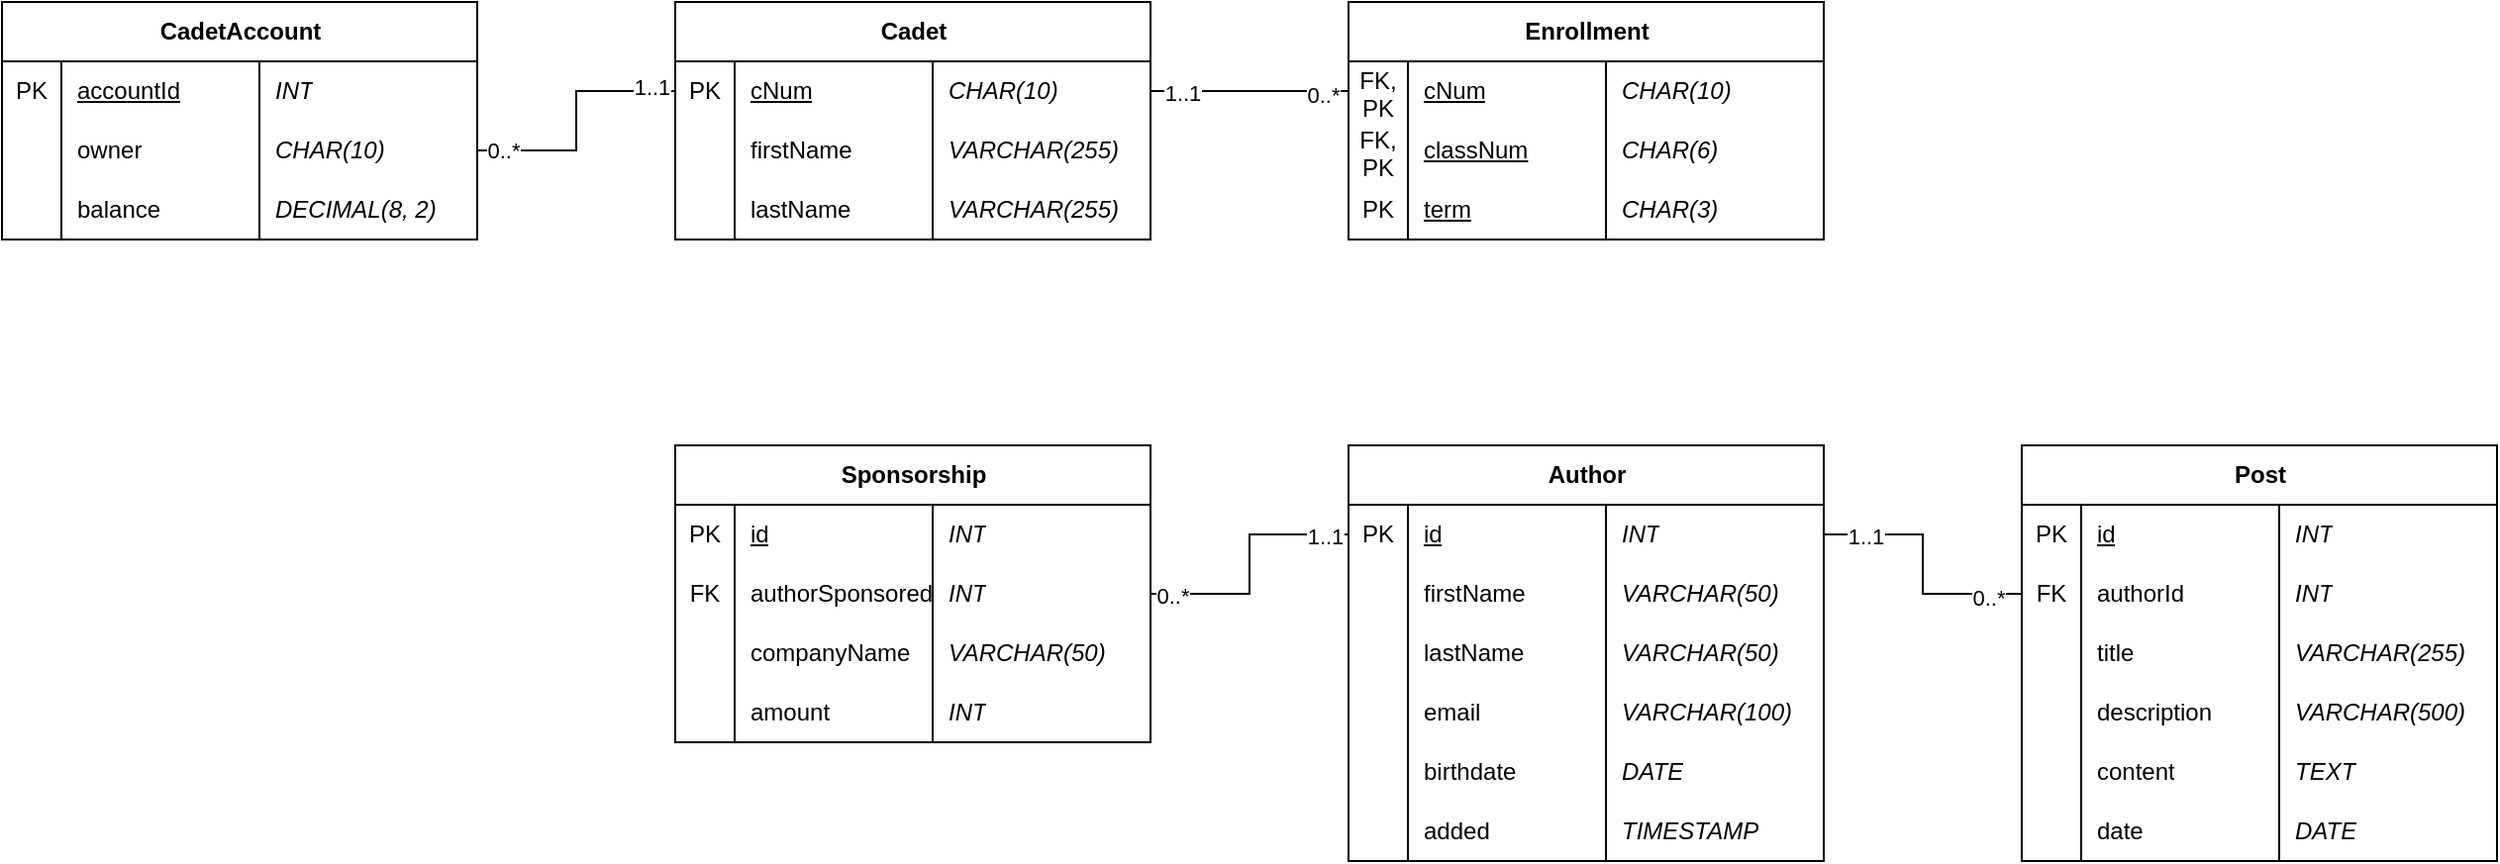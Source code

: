 <mxfile version="24.6.4" type="device">
  <diagram id="BaHeDOxbGjIJ_mb1dR8P" name="Page-1">
    <mxGraphModel dx="794" dy="511" grid="1" gridSize="10" guides="1" tooltips="1" connect="1" arrows="1" fold="1" page="1" pageScale="1" pageWidth="1100" pageHeight="850" math="0" shadow="0">
      <root>
        <mxCell id="0" />
        <mxCell id="1" parent="0" />
        <mxCell id="9nc5_E9zZzXcDirMOZCN-1" value="Cadet" style="shape=table;startSize=30;container=1;collapsible=1;childLayout=tableLayout;fixedRows=1;rowLines=0;fontStyle=1;align=center;resizeLast=1;html=1;" parent="1" vertex="1">
          <mxGeometry x="400" y="40" width="240" height="120" as="geometry" />
        </mxCell>
        <mxCell id="9nc5_E9zZzXcDirMOZCN-2" value="" style="shape=tableRow;horizontal=0;startSize=0;swimlaneHead=0;swimlaneBody=0;fillColor=none;collapsible=0;dropTarget=0;points=[[0,0.5],[1,0.5]];portConstraint=eastwest;top=0;left=0;right=0;bottom=0;strokeColor=default;fontStyle=1" parent="9nc5_E9zZzXcDirMOZCN-1" vertex="1">
          <mxGeometry y="30" width="240" height="30" as="geometry" />
        </mxCell>
        <mxCell id="9nc5_E9zZzXcDirMOZCN-3" value="PK" style="shape=partialRectangle;connectable=0;fillColor=none;top=0;left=0;bottom=0;right=0;fontStyle=0;overflow=hidden;whiteSpace=wrap;html=1;" parent="9nc5_E9zZzXcDirMOZCN-2" vertex="1">
          <mxGeometry width="30" height="30" as="geometry">
            <mxRectangle width="30" height="30" as="alternateBounds" />
          </mxGeometry>
        </mxCell>
        <mxCell id="9nc5_E9zZzXcDirMOZCN-4" value="cNum" style="shape=partialRectangle;connectable=0;fillColor=none;top=0;left=0;bottom=0;right=0;align=left;spacingLeft=6;fontStyle=4;overflow=hidden;whiteSpace=wrap;html=1;" parent="9nc5_E9zZzXcDirMOZCN-2" vertex="1">
          <mxGeometry x="30" width="100" height="30" as="geometry">
            <mxRectangle width="100" height="30" as="alternateBounds" />
          </mxGeometry>
        </mxCell>
        <mxCell id="9nc5_E9zZzXcDirMOZCN-5" value="&lt;span style=&quot;font-weight: normal;&quot;&gt;CHAR(10)&lt;/span&gt;" style="shape=partialRectangle;connectable=0;fillColor=none;top=0;left=0;bottom=0;right=0;align=left;spacingLeft=6;fontStyle=3;overflow=hidden;whiteSpace=wrap;html=1;strokeColor=inherit;" parent="9nc5_E9zZzXcDirMOZCN-2" vertex="1">
          <mxGeometry x="130" width="110" height="30" as="geometry">
            <mxRectangle width="110" height="30" as="alternateBounds" />
          </mxGeometry>
        </mxCell>
        <mxCell id="9nc5_E9zZzXcDirMOZCN-6" value="" style="shape=tableRow;horizontal=0;startSize=0;swimlaneHead=0;swimlaneBody=0;fillColor=none;collapsible=0;dropTarget=0;points=[[0,0.5],[1,0.5]];portConstraint=eastwest;top=0;left=0;right=0;bottom=0;" parent="9nc5_E9zZzXcDirMOZCN-1" vertex="1">
          <mxGeometry y="60" width="240" height="30" as="geometry" />
        </mxCell>
        <mxCell id="9nc5_E9zZzXcDirMOZCN-7" value="" style="shape=partialRectangle;connectable=0;fillColor=none;top=0;left=0;bottom=0;right=0;editable=1;overflow=hidden;whiteSpace=wrap;html=1;" parent="9nc5_E9zZzXcDirMOZCN-6" vertex="1">
          <mxGeometry width="30" height="30" as="geometry">
            <mxRectangle width="30" height="30" as="alternateBounds" />
          </mxGeometry>
        </mxCell>
        <mxCell id="9nc5_E9zZzXcDirMOZCN-8" value="firstName" style="shape=partialRectangle;connectable=0;fillColor=none;top=0;left=0;bottom=0;right=0;align=left;spacingLeft=6;overflow=hidden;whiteSpace=wrap;html=1;" parent="9nc5_E9zZzXcDirMOZCN-6" vertex="1">
          <mxGeometry x="30" width="100" height="30" as="geometry">
            <mxRectangle width="100" height="30" as="alternateBounds" />
          </mxGeometry>
        </mxCell>
        <mxCell id="9nc5_E9zZzXcDirMOZCN-9" value="VARCHAR(255)" style="shape=partialRectangle;connectable=0;fillColor=none;top=0;left=0;bottom=0;right=0;align=left;spacingLeft=6;overflow=hidden;whiteSpace=wrap;html=1;fontStyle=2" parent="9nc5_E9zZzXcDirMOZCN-6" vertex="1">
          <mxGeometry x="130" width="110" height="30" as="geometry">
            <mxRectangle width="110" height="30" as="alternateBounds" />
          </mxGeometry>
        </mxCell>
        <mxCell id="9nc5_E9zZzXcDirMOZCN-10" value="" style="shape=tableRow;horizontal=0;startSize=0;swimlaneHead=0;swimlaneBody=0;fillColor=none;collapsible=0;dropTarget=0;points=[[0,0.5],[1,0.5]];portConstraint=eastwest;top=0;left=0;right=0;bottom=0;" parent="9nc5_E9zZzXcDirMOZCN-1" vertex="1">
          <mxGeometry y="90" width="240" height="30" as="geometry" />
        </mxCell>
        <mxCell id="9nc5_E9zZzXcDirMOZCN-11" value="" style="shape=partialRectangle;connectable=0;fillColor=none;top=0;left=0;bottom=0;right=0;editable=1;overflow=hidden;whiteSpace=wrap;html=1;" parent="9nc5_E9zZzXcDirMOZCN-10" vertex="1">
          <mxGeometry width="30" height="30" as="geometry">
            <mxRectangle width="30" height="30" as="alternateBounds" />
          </mxGeometry>
        </mxCell>
        <mxCell id="9nc5_E9zZzXcDirMOZCN-12" value="lastName" style="shape=partialRectangle;connectable=0;fillColor=none;top=0;left=0;bottom=0;right=0;align=left;spacingLeft=6;overflow=hidden;whiteSpace=wrap;html=1;" parent="9nc5_E9zZzXcDirMOZCN-10" vertex="1">
          <mxGeometry x="30" width="100" height="30" as="geometry">
            <mxRectangle width="100" height="30" as="alternateBounds" />
          </mxGeometry>
        </mxCell>
        <mxCell id="9nc5_E9zZzXcDirMOZCN-13" value="VARCHAR(255)" style="shape=partialRectangle;connectable=0;fillColor=none;top=0;left=0;bottom=0;right=0;align=left;spacingLeft=6;overflow=hidden;whiteSpace=wrap;html=1;fontStyle=2" parent="9nc5_E9zZzXcDirMOZCN-10" vertex="1">
          <mxGeometry x="130" width="110" height="30" as="geometry">
            <mxRectangle width="110" height="30" as="alternateBounds" />
          </mxGeometry>
        </mxCell>
        <mxCell id="9nc5_E9zZzXcDirMOZCN-22" value="Enrollment" style="shape=table;startSize=30;container=1;collapsible=1;childLayout=tableLayout;fixedRows=1;rowLines=0;fontStyle=1;align=center;resizeLast=1;html=1;" parent="1" vertex="1">
          <mxGeometry x="740" y="40" width="240" height="120" as="geometry" />
        </mxCell>
        <mxCell id="9nc5_E9zZzXcDirMOZCN-23" value="" style="shape=tableRow;horizontal=0;startSize=0;swimlaneHead=0;swimlaneBody=0;fillColor=none;collapsible=0;dropTarget=0;points=[[0,0.5],[1,0.5]];portConstraint=eastwest;top=0;left=0;right=0;bottom=0;strokeColor=default;fontStyle=1" parent="9nc5_E9zZzXcDirMOZCN-22" vertex="1">
          <mxGeometry y="30" width="240" height="30" as="geometry" />
        </mxCell>
        <mxCell id="9nc5_E9zZzXcDirMOZCN-24" value="FK, PK" style="shape=partialRectangle;connectable=0;fillColor=none;top=0;left=0;bottom=0;right=0;fontStyle=0;overflow=hidden;whiteSpace=wrap;html=1;" parent="9nc5_E9zZzXcDirMOZCN-23" vertex="1">
          <mxGeometry width="30" height="30" as="geometry">
            <mxRectangle width="30" height="30" as="alternateBounds" />
          </mxGeometry>
        </mxCell>
        <mxCell id="9nc5_E9zZzXcDirMOZCN-25" value="cNum" style="shape=partialRectangle;connectable=0;fillColor=none;top=0;left=0;bottom=0;right=0;align=left;spacingLeft=6;fontStyle=4;overflow=hidden;whiteSpace=wrap;html=1;" parent="9nc5_E9zZzXcDirMOZCN-23" vertex="1">
          <mxGeometry x="30" width="100" height="30" as="geometry">
            <mxRectangle width="100" height="30" as="alternateBounds" />
          </mxGeometry>
        </mxCell>
        <mxCell id="9nc5_E9zZzXcDirMOZCN-26" value="&lt;span style=&quot;font-weight: normal;&quot;&gt;CHAR(10)&lt;/span&gt;" style="shape=partialRectangle;connectable=0;fillColor=none;top=0;left=0;bottom=0;right=0;align=left;spacingLeft=6;fontStyle=3;overflow=hidden;whiteSpace=wrap;html=1;strokeColor=inherit;" parent="9nc5_E9zZzXcDirMOZCN-23" vertex="1">
          <mxGeometry x="130" width="110" height="30" as="geometry">
            <mxRectangle width="110" height="30" as="alternateBounds" />
          </mxGeometry>
        </mxCell>
        <mxCell id="9nc5_E9zZzXcDirMOZCN-27" value="" style="shape=tableRow;horizontal=0;startSize=0;swimlaneHead=0;swimlaneBody=0;fillColor=none;collapsible=0;dropTarget=0;points=[[0,0.5],[1,0.5]];portConstraint=eastwest;top=0;left=0;right=0;bottom=0;" parent="9nc5_E9zZzXcDirMOZCN-22" vertex="1">
          <mxGeometry y="60" width="240" height="30" as="geometry" />
        </mxCell>
        <mxCell id="9nc5_E9zZzXcDirMOZCN-28" value="FK,&lt;br&gt;PK" style="shape=partialRectangle;connectable=0;fillColor=none;top=0;left=0;bottom=0;right=0;editable=1;overflow=hidden;whiteSpace=wrap;html=1;" parent="9nc5_E9zZzXcDirMOZCN-27" vertex="1">
          <mxGeometry width="30" height="30" as="geometry">
            <mxRectangle width="30" height="30" as="alternateBounds" />
          </mxGeometry>
        </mxCell>
        <mxCell id="9nc5_E9zZzXcDirMOZCN-29" value="classNum" style="shape=partialRectangle;connectable=0;fillColor=none;top=0;left=0;bottom=0;right=0;align=left;spacingLeft=6;overflow=hidden;whiteSpace=wrap;html=1;fontStyle=4" parent="9nc5_E9zZzXcDirMOZCN-27" vertex="1">
          <mxGeometry x="30" width="100" height="30" as="geometry">
            <mxRectangle width="100" height="30" as="alternateBounds" />
          </mxGeometry>
        </mxCell>
        <mxCell id="9nc5_E9zZzXcDirMOZCN-30" value="CHAR(6)" style="shape=partialRectangle;connectable=0;fillColor=none;top=0;left=0;bottom=0;right=0;align=left;spacingLeft=6;overflow=hidden;whiteSpace=wrap;html=1;fontStyle=2" parent="9nc5_E9zZzXcDirMOZCN-27" vertex="1">
          <mxGeometry x="130" width="110" height="30" as="geometry">
            <mxRectangle width="110" height="30" as="alternateBounds" />
          </mxGeometry>
        </mxCell>
        <mxCell id="9nc5_E9zZzXcDirMOZCN-31" value="" style="shape=tableRow;horizontal=0;startSize=0;swimlaneHead=0;swimlaneBody=0;fillColor=none;collapsible=0;dropTarget=0;points=[[0,0.5],[1,0.5]];portConstraint=eastwest;top=0;left=0;right=0;bottom=0;" parent="9nc5_E9zZzXcDirMOZCN-22" vertex="1">
          <mxGeometry y="90" width="240" height="30" as="geometry" />
        </mxCell>
        <mxCell id="9nc5_E9zZzXcDirMOZCN-32" value="PK" style="shape=partialRectangle;connectable=0;fillColor=none;top=0;left=0;bottom=0;right=0;editable=1;overflow=hidden;whiteSpace=wrap;html=1;" parent="9nc5_E9zZzXcDirMOZCN-31" vertex="1">
          <mxGeometry width="30" height="30" as="geometry">
            <mxRectangle width="30" height="30" as="alternateBounds" />
          </mxGeometry>
        </mxCell>
        <mxCell id="9nc5_E9zZzXcDirMOZCN-33" value="term" style="shape=partialRectangle;connectable=0;fillColor=none;top=0;left=0;bottom=0;right=0;align=left;spacingLeft=6;overflow=hidden;whiteSpace=wrap;html=1;fontStyle=4" parent="9nc5_E9zZzXcDirMOZCN-31" vertex="1">
          <mxGeometry x="30" width="100" height="30" as="geometry">
            <mxRectangle width="100" height="30" as="alternateBounds" />
          </mxGeometry>
        </mxCell>
        <mxCell id="9nc5_E9zZzXcDirMOZCN-34" value="CHAR(3)" style="shape=partialRectangle;connectable=0;fillColor=none;top=0;left=0;bottom=0;right=0;align=left;spacingLeft=6;overflow=hidden;whiteSpace=wrap;html=1;fontStyle=2" parent="9nc5_E9zZzXcDirMOZCN-31" vertex="1">
          <mxGeometry x="130" width="110" height="30" as="geometry">
            <mxRectangle width="110" height="30" as="alternateBounds" />
          </mxGeometry>
        </mxCell>
        <mxCell id="9nc5_E9zZzXcDirMOZCN-35" style="edgeStyle=orthogonalEdgeStyle;rounded=0;orthogonalLoop=1;jettySize=auto;html=1;exitX=0;exitY=0.5;exitDx=0;exitDy=0;entryX=1;entryY=0.5;entryDx=0;entryDy=0;endArrow=none;endFill=0;" parent="1" source="9nc5_E9zZzXcDirMOZCN-23" target="9nc5_E9zZzXcDirMOZCN-2" edge="1">
          <mxGeometry relative="1" as="geometry" />
        </mxCell>
        <mxCell id="9nc5_E9zZzXcDirMOZCN-36" value="1..1" style="edgeLabel;html=1;align=center;verticalAlign=middle;resizable=0;points=[];" parent="9nc5_E9zZzXcDirMOZCN-35" vertex="1" connectable="0">
          <mxGeometry x="0.684" y="1" relative="1" as="geometry">
            <mxPoint as="offset" />
          </mxGeometry>
        </mxCell>
        <mxCell id="9nc5_E9zZzXcDirMOZCN-37" value="0..*" style="edgeLabel;html=1;align=center;verticalAlign=middle;resizable=0;points=[];" parent="9nc5_E9zZzXcDirMOZCN-35" vertex="1" connectable="0">
          <mxGeometry x="-0.736" y="2" relative="1" as="geometry">
            <mxPoint as="offset" />
          </mxGeometry>
        </mxCell>
        <mxCell id="9nc5_E9zZzXcDirMOZCN-38" value="Author" style="shape=table;startSize=30;container=1;collapsible=1;childLayout=tableLayout;fixedRows=1;rowLines=0;fontStyle=1;align=center;resizeLast=1;html=1;" parent="1" vertex="1">
          <mxGeometry x="740" y="264" width="240" height="210" as="geometry" />
        </mxCell>
        <mxCell id="9nc5_E9zZzXcDirMOZCN-39" value="" style="shape=tableRow;horizontal=0;startSize=0;swimlaneHead=0;swimlaneBody=0;fillColor=none;collapsible=0;dropTarget=0;points=[[0,0.5],[1,0.5]];portConstraint=eastwest;top=0;left=0;right=0;bottom=0;strokeColor=default;fontStyle=1" parent="9nc5_E9zZzXcDirMOZCN-38" vertex="1">
          <mxGeometry y="30" width="240" height="30" as="geometry" />
        </mxCell>
        <mxCell id="9nc5_E9zZzXcDirMOZCN-40" value="PK" style="shape=partialRectangle;connectable=0;fillColor=none;top=0;left=0;bottom=0;right=0;fontStyle=0;overflow=hidden;whiteSpace=wrap;html=1;" parent="9nc5_E9zZzXcDirMOZCN-39" vertex="1">
          <mxGeometry width="30" height="30" as="geometry">
            <mxRectangle width="30" height="30" as="alternateBounds" />
          </mxGeometry>
        </mxCell>
        <mxCell id="9nc5_E9zZzXcDirMOZCN-41" value="id" style="shape=partialRectangle;connectable=0;fillColor=none;top=0;left=0;bottom=0;right=0;align=left;spacingLeft=6;fontStyle=4;overflow=hidden;whiteSpace=wrap;html=1;" parent="9nc5_E9zZzXcDirMOZCN-39" vertex="1">
          <mxGeometry x="30" width="100" height="30" as="geometry">
            <mxRectangle width="100" height="30" as="alternateBounds" />
          </mxGeometry>
        </mxCell>
        <mxCell id="9nc5_E9zZzXcDirMOZCN-42" value="&lt;span style=&quot;font-weight: normal;&quot;&gt;INT&lt;/span&gt;" style="shape=partialRectangle;connectable=0;fillColor=none;top=0;left=0;bottom=0;right=0;align=left;spacingLeft=6;fontStyle=3;overflow=hidden;whiteSpace=wrap;html=1;strokeColor=inherit;" parent="9nc5_E9zZzXcDirMOZCN-39" vertex="1">
          <mxGeometry x="130" width="110" height="30" as="geometry">
            <mxRectangle width="110" height="30" as="alternateBounds" />
          </mxGeometry>
        </mxCell>
        <mxCell id="9nc5_E9zZzXcDirMOZCN-43" value="" style="shape=tableRow;horizontal=0;startSize=0;swimlaneHead=0;swimlaneBody=0;fillColor=none;collapsible=0;dropTarget=0;points=[[0,0.5],[1,0.5]];portConstraint=eastwest;top=0;left=0;right=0;bottom=0;" parent="9nc5_E9zZzXcDirMOZCN-38" vertex="1">
          <mxGeometry y="60" width="240" height="30" as="geometry" />
        </mxCell>
        <mxCell id="9nc5_E9zZzXcDirMOZCN-44" value="" style="shape=partialRectangle;connectable=0;fillColor=none;top=0;left=0;bottom=0;right=0;editable=1;overflow=hidden;whiteSpace=wrap;html=1;" parent="9nc5_E9zZzXcDirMOZCN-43" vertex="1">
          <mxGeometry width="30" height="30" as="geometry">
            <mxRectangle width="30" height="30" as="alternateBounds" />
          </mxGeometry>
        </mxCell>
        <mxCell id="9nc5_E9zZzXcDirMOZCN-45" value="firstName" style="shape=partialRectangle;connectable=0;fillColor=none;top=0;left=0;bottom=0;right=0;align=left;spacingLeft=6;overflow=hidden;whiteSpace=wrap;html=1;" parent="9nc5_E9zZzXcDirMOZCN-43" vertex="1">
          <mxGeometry x="30" width="100" height="30" as="geometry">
            <mxRectangle width="100" height="30" as="alternateBounds" />
          </mxGeometry>
        </mxCell>
        <mxCell id="9nc5_E9zZzXcDirMOZCN-46" value="VARCHAR(50)" style="shape=partialRectangle;connectable=0;fillColor=none;top=0;left=0;bottom=0;right=0;align=left;spacingLeft=6;overflow=hidden;whiteSpace=wrap;html=1;fontStyle=2" parent="9nc5_E9zZzXcDirMOZCN-43" vertex="1">
          <mxGeometry x="130" width="110" height="30" as="geometry">
            <mxRectangle width="110" height="30" as="alternateBounds" />
          </mxGeometry>
        </mxCell>
        <mxCell id="9nc5_E9zZzXcDirMOZCN-67" value="" style="shape=tableRow;horizontal=0;startSize=0;swimlaneHead=0;swimlaneBody=0;fillColor=none;collapsible=0;dropTarget=0;points=[[0,0.5],[1,0.5]];portConstraint=eastwest;top=0;left=0;right=0;bottom=0;" parent="9nc5_E9zZzXcDirMOZCN-38" vertex="1">
          <mxGeometry y="90" width="240" height="30" as="geometry" />
        </mxCell>
        <mxCell id="9nc5_E9zZzXcDirMOZCN-68" value="" style="shape=partialRectangle;connectable=0;fillColor=none;top=0;left=0;bottom=0;right=0;editable=1;overflow=hidden;whiteSpace=wrap;html=1;" parent="9nc5_E9zZzXcDirMOZCN-67" vertex="1">
          <mxGeometry width="30" height="30" as="geometry">
            <mxRectangle width="30" height="30" as="alternateBounds" />
          </mxGeometry>
        </mxCell>
        <mxCell id="9nc5_E9zZzXcDirMOZCN-69" value="lastName" style="shape=partialRectangle;connectable=0;fillColor=none;top=0;left=0;bottom=0;right=0;align=left;spacingLeft=6;overflow=hidden;whiteSpace=wrap;html=1;" parent="9nc5_E9zZzXcDirMOZCN-67" vertex="1">
          <mxGeometry x="30" width="100" height="30" as="geometry">
            <mxRectangle width="100" height="30" as="alternateBounds" />
          </mxGeometry>
        </mxCell>
        <mxCell id="9nc5_E9zZzXcDirMOZCN-70" value="VARCHAR(50)" style="shape=partialRectangle;connectable=0;fillColor=none;top=0;left=0;bottom=0;right=0;align=left;spacingLeft=6;overflow=hidden;whiteSpace=wrap;html=1;fontStyle=2" parent="9nc5_E9zZzXcDirMOZCN-67" vertex="1">
          <mxGeometry x="130" width="110" height="30" as="geometry">
            <mxRectangle width="110" height="30" as="alternateBounds" />
          </mxGeometry>
        </mxCell>
        <mxCell id="9nc5_E9zZzXcDirMOZCN-71" value="" style="shape=tableRow;horizontal=0;startSize=0;swimlaneHead=0;swimlaneBody=0;fillColor=none;collapsible=0;dropTarget=0;points=[[0,0.5],[1,0.5]];portConstraint=eastwest;top=0;left=0;right=0;bottom=0;" parent="9nc5_E9zZzXcDirMOZCN-38" vertex="1">
          <mxGeometry y="120" width="240" height="30" as="geometry" />
        </mxCell>
        <mxCell id="9nc5_E9zZzXcDirMOZCN-72" value="" style="shape=partialRectangle;connectable=0;fillColor=none;top=0;left=0;bottom=0;right=0;editable=1;overflow=hidden;whiteSpace=wrap;html=1;" parent="9nc5_E9zZzXcDirMOZCN-71" vertex="1">
          <mxGeometry width="30" height="30" as="geometry">
            <mxRectangle width="30" height="30" as="alternateBounds" />
          </mxGeometry>
        </mxCell>
        <mxCell id="9nc5_E9zZzXcDirMOZCN-73" value="email" style="shape=partialRectangle;connectable=0;fillColor=none;top=0;left=0;bottom=0;right=0;align=left;spacingLeft=6;overflow=hidden;whiteSpace=wrap;html=1;" parent="9nc5_E9zZzXcDirMOZCN-71" vertex="1">
          <mxGeometry x="30" width="100" height="30" as="geometry">
            <mxRectangle width="100" height="30" as="alternateBounds" />
          </mxGeometry>
        </mxCell>
        <mxCell id="9nc5_E9zZzXcDirMOZCN-74" value="VARCHAR(100)" style="shape=partialRectangle;connectable=0;fillColor=none;top=0;left=0;bottom=0;right=0;align=left;spacingLeft=6;overflow=hidden;whiteSpace=wrap;html=1;fontStyle=2" parent="9nc5_E9zZzXcDirMOZCN-71" vertex="1">
          <mxGeometry x="130" width="110" height="30" as="geometry">
            <mxRectangle width="110" height="30" as="alternateBounds" />
          </mxGeometry>
        </mxCell>
        <mxCell id="9nc5_E9zZzXcDirMOZCN-75" value="" style="shape=tableRow;horizontal=0;startSize=0;swimlaneHead=0;swimlaneBody=0;fillColor=none;collapsible=0;dropTarget=0;points=[[0,0.5],[1,0.5]];portConstraint=eastwest;top=0;left=0;right=0;bottom=0;" parent="9nc5_E9zZzXcDirMOZCN-38" vertex="1">
          <mxGeometry y="150" width="240" height="30" as="geometry" />
        </mxCell>
        <mxCell id="9nc5_E9zZzXcDirMOZCN-76" value="" style="shape=partialRectangle;connectable=0;fillColor=none;top=0;left=0;bottom=0;right=0;editable=1;overflow=hidden;whiteSpace=wrap;html=1;" parent="9nc5_E9zZzXcDirMOZCN-75" vertex="1">
          <mxGeometry width="30" height="30" as="geometry">
            <mxRectangle width="30" height="30" as="alternateBounds" />
          </mxGeometry>
        </mxCell>
        <mxCell id="9nc5_E9zZzXcDirMOZCN-77" value="birthdate" style="shape=partialRectangle;connectable=0;fillColor=none;top=0;left=0;bottom=0;right=0;align=left;spacingLeft=6;overflow=hidden;whiteSpace=wrap;html=1;" parent="9nc5_E9zZzXcDirMOZCN-75" vertex="1">
          <mxGeometry x="30" width="100" height="30" as="geometry">
            <mxRectangle width="100" height="30" as="alternateBounds" />
          </mxGeometry>
        </mxCell>
        <mxCell id="9nc5_E9zZzXcDirMOZCN-78" value="DATE" style="shape=partialRectangle;connectable=0;fillColor=none;top=0;left=0;bottom=0;right=0;align=left;spacingLeft=6;overflow=hidden;whiteSpace=wrap;html=1;fontStyle=2" parent="9nc5_E9zZzXcDirMOZCN-75" vertex="1">
          <mxGeometry x="130" width="110" height="30" as="geometry">
            <mxRectangle width="110" height="30" as="alternateBounds" />
          </mxGeometry>
        </mxCell>
        <mxCell id="9nc5_E9zZzXcDirMOZCN-79" value="" style="shape=tableRow;horizontal=0;startSize=0;swimlaneHead=0;swimlaneBody=0;fillColor=none;collapsible=0;dropTarget=0;points=[[0,0.5],[1,0.5]];portConstraint=eastwest;top=0;left=0;right=0;bottom=0;" parent="9nc5_E9zZzXcDirMOZCN-38" vertex="1">
          <mxGeometry y="180" width="240" height="30" as="geometry" />
        </mxCell>
        <mxCell id="9nc5_E9zZzXcDirMOZCN-80" value="" style="shape=partialRectangle;connectable=0;fillColor=none;top=0;left=0;bottom=0;right=0;editable=1;overflow=hidden;whiteSpace=wrap;html=1;" parent="9nc5_E9zZzXcDirMOZCN-79" vertex="1">
          <mxGeometry width="30" height="30" as="geometry">
            <mxRectangle width="30" height="30" as="alternateBounds" />
          </mxGeometry>
        </mxCell>
        <mxCell id="9nc5_E9zZzXcDirMOZCN-81" value="added" style="shape=partialRectangle;connectable=0;fillColor=none;top=0;left=0;bottom=0;right=0;align=left;spacingLeft=6;overflow=hidden;whiteSpace=wrap;html=1;" parent="9nc5_E9zZzXcDirMOZCN-79" vertex="1">
          <mxGeometry x="30" width="100" height="30" as="geometry">
            <mxRectangle width="100" height="30" as="alternateBounds" />
          </mxGeometry>
        </mxCell>
        <mxCell id="9nc5_E9zZzXcDirMOZCN-82" value="TIMESTAMP" style="shape=partialRectangle;connectable=0;fillColor=none;top=0;left=0;bottom=0;right=0;align=left;spacingLeft=6;overflow=hidden;whiteSpace=wrap;html=1;fontStyle=2" parent="9nc5_E9zZzXcDirMOZCN-79" vertex="1">
          <mxGeometry x="130" width="110" height="30" as="geometry">
            <mxRectangle width="110" height="30" as="alternateBounds" />
          </mxGeometry>
        </mxCell>
        <mxCell id="9nc5_E9zZzXcDirMOZCN-51" value="Post" style="shape=table;startSize=30;container=1;collapsible=1;childLayout=tableLayout;fixedRows=1;rowLines=0;fontStyle=1;align=center;resizeLast=1;html=1;" parent="1" vertex="1">
          <mxGeometry x="1080" y="264" width="240" height="210" as="geometry" />
        </mxCell>
        <mxCell id="9nc5_E9zZzXcDirMOZCN-52" value="" style="shape=tableRow;horizontal=0;startSize=0;swimlaneHead=0;swimlaneBody=0;fillColor=none;collapsible=0;dropTarget=0;points=[[0,0.5],[1,0.5]];portConstraint=eastwest;top=0;left=0;right=0;bottom=0;strokeColor=default;fontStyle=1" parent="9nc5_E9zZzXcDirMOZCN-51" vertex="1">
          <mxGeometry y="30" width="240" height="30" as="geometry" />
        </mxCell>
        <mxCell id="9nc5_E9zZzXcDirMOZCN-53" value="PK" style="shape=partialRectangle;connectable=0;fillColor=none;top=0;left=0;bottom=0;right=0;fontStyle=0;overflow=hidden;whiteSpace=wrap;html=1;" parent="9nc5_E9zZzXcDirMOZCN-52" vertex="1">
          <mxGeometry width="30" height="30" as="geometry">
            <mxRectangle width="30" height="30" as="alternateBounds" />
          </mxGeometry>
        </mxCell>
        <mxCell id="9nc5_E9zZzXcDirMOZCN-54" value="id" style="shape=partialRectangle;connectable=0;fillColor=none;top=0;left=0;bottom=0;right=0;align=left;spacingLeft=6;fontStyle=4;overflow=hidden;whiteSpace=wrap;html=1;" parent="9nc5_E9zZzXcDirMOZCN-52" vertex="1">
          <mxGeometry x="30" width="100" height="30" as="geometry">
            <mxRectangle width="100" height="30" as="alternateBounds" />
          </mxGeometry>
        </mxCell>
        <mxCell id="9nc5_E9zZzXcDirMOZCN-55" value="&lt;span style=&quot;font-weight: normal;&quot;&gt;INT&lt;/span&gt;" style="shape=partialRectangle;connectable=0;fillColor=none;top=0;left=0;bottom=0;right=0;align=left;spacingLeft=6;fontStyle=3;overflow=hidden;whiteSpace=wrap;html=1;strokeColor=inherit;" parent="9nc5_E9zZzXcDirMOZCN-52" vertex="1">
          <mxGeometry x="130" width="110" height="30" as="geometry">
            <mxRectangle width="110" height="30" as="alternateBounds" />
          </mxGeometry>
        </mxCell>
        <mxCell id="9nc5_E9zZzXcDirMOZCN-56" value="" style="shape=tableRow;horizontal=0;startSize=0;swimlaneHead=0;swimlaneBody=0;fillColor=none;collapsible=0;dropTarget=0;points=[[0,0.5],[1,0.5]];portConstraint=eastwest;top=0;left=0;right=0;bottom=0;" parent="9nc5_E9zZzXcDirMOZCN-51" vertex="1">
          <mxGeometry y="60" width="240" height="30" as="geometry" />
        </mxCell>
        <mxCell id="9nc5_E9zZzXcDirMOZCN-57" value="FK" style="shape=partialRectangle;connectable=0;fillColor=none;top=0;left=0;bottom=0;right=0;editable=1;overflow=hidden;whiteSpace=wrap;html=1;" parent="9nc5_E9zZzXcDirMOZCN-56" vertex="1">
          <mxGeometry width="30" height="30" as="geometry">
            <mxRectangle width="30" height="30" as="alternateBounds" />
          </mxGeometry>
        </mxCell>
        <mxCell id="9nc5_E9zZzXcDirMOZCN-58" value="authorId" style="shape=partialRectangle;connectable=0;fillColor=none;top=0;left=0;bottom=0;right=0;align=left;spacingLeft=6;overflow=hidden;whiteSpace=wrap;html=1;fontStyle=0" parent="9nc5_E9zZzXcDirMOZCN-56" vertex="1">
          <mxGeometry x="30" width="100" height="30" as="geometry">
            <mxRectangle width="100" height="30" as="alternateBounds" />
          </mxGeometry>
        </mxCell>
        <mxCell id="9nc5_E9zZzXcDirMOZCN-59" value="INT" style="shape=partialRectangle;connectable=0;fillColor=none;top=0;left=0;bottom=0;right=0;align=left;spacingLeft=6;overflow=hidden;whiteSpace=wrap;html=1;fontStyle=2" parent="9nc5_E9zZzXcDirMOZCN-56" vertex="1">
          <mxGeometry x="130" width="110" height="30" as="geometry">
            <mxRectangle width="110" height="30" as="alternateBounds" />
          </mxGeometry>
        </mxCell>
        <mxCell id="9nc5_E9zZzXcDirMOZCN-60" value="" style="shape=tableRow;horizontal=0;startSize=0;swimlaneHead=0;swimlaneBody=0;fillColor=none;collapsible=0;dropTarget=0;points=[[0,0.5],[1,0.5]];portConstraint=eastwest;top=0;left=0;right=0;bottom=0;" parent="9nc5_E9zZzXcDirMOZCN-51" vertex="1">
          <mxGeometry y="90" width="240" height="30" as="geometry" />
        </mxCell>
        <mxCell id="9nc5_E9zZzXcDirMOZCN-61" value="&lt;div&gt;&lt;br&gt;&lt;/div&gt;" style="shape=partialRectangle;connectable=0;fillColor=none;top=0;left=0;bottom=0;right=0;editable=1;overflow=hidden;whiteSpace=wrap;html=1;" parent="9nc5_E9zZzXcDirMOZCN-60" vertex="1">
          <mxGeometry width="30" height="30" as="geometry">
            <mxRectangle width="30" height="30" as="alternateBounds" />
          </mxGeometry>
        </mxCell>
        <mxCell id="9nc5_E9zZzXcDirMOZCN-62" value="title" style="shape=partialRectangle;connectable=0;fillColor=none;top=0;left=0;bottom=0;right=0;align=left;spacingLeft=6;overflow=hidden;whiteSpace=wrap;html=1;fontStyle=0" parent="9nc5_E9zZzXcDirMOZCN-60" vertex="1">
          <mxGeometry x="30" width="100" height="30" as="geometry">
            <mxRectangle width="100" height="30" as="alternateBounds" />
          </mxGeometry>
        </mxCell>
        <mxCell id="9nc5_E9zZzXcDirMOZCN-63" value="VARCHAR(255)" style="shape=partialRectangle;connectable=0;fillColor=none;top=0;left=0;bottom=0;right=0;align=left;spacingLeft=6;overflow=hidden;whiteSpace=wrap;html=1;fontStyle=2" parent="9nc5_E9zZzXcDirMOZCN-60" vertex="1">
          <mxGeometry x="130" width="110" height="30" as="geometry">
            <mxRectangle width="110" height="30" as="alternateBounds" />
          </mxGeometry>
        </mxCell>
        <mxCell id="9nc5_E9zZzXcDirMOZCN-83" value="" style="shape=tableRow;horizontal=0;startSize=0;swimlaneHead=0;swimlaneBody=0;fillColor=none;collapsible=0;dropTarget=0;points=[[0,0.5],[1,0.5]];portConstraint=eastwest;top=0;left=0;right=0;bottom=0;" parent="9nc5_E9zZzXcDirMOZCN-51" vertex="1">
          <mxGeometry y="120" width="240" height="30" as="geometry" />
        </mxCell>
        <mxCell id="9nc5_E9zZzXcDirMOZCN-84" value="&lt;div&gt;&lt;br&gt;&lt;/div&gt;" style="shape=partialRectangle;connectable=0;fillColor=none;top=0;left=0;bottom=0;right=0;editable=1;overflow=hidden;whiteSpace=wrap;html=1;" parent="9nc5_E9zZzXcDirMOZCN-83" vertex="1">
          <mxGeometry width="30" height="30" as="geometry">
            <mxRectangle width="30" height="30" as="alternateBounds" />
          </mxGeometry>
        </mxCell>
        <mxCell id="9nc5_E9zZzXcDirMOZCN-85" value="description" style="shape=partialRectangle;connectable=0;fillColor=none;top=0;left=0;bottom=0;right=0;align=left;spacingLeft=6;overflow=hidden;whiteSpace=wrap;html=1;fontStyle=0" parent="9nc5_E9zZzXcDirMOZCN-83" vertex="1">
          <mxGeometry x="30" width="100" height="30" as="geometry">
            <mxRectangle width="100" height="30" as="alternateBounds" />
          </mxGeometry>
        </mxCell>
        <mxCell id="9nc5_E9zZzXcDirMOZCN-86" value="VARCHAR(500)" style="shape=partialRectangle;connectable=0;fillColor=none;top=0;left=0;bottom=0;right=0;align=left;spacingLeft=6;overflow=hidden;whiteSpace=wrap;html=1;fontStyle=2" parent="9nc5_E9zZzXcDirMOZCN-83" vertex="1">
          <mxGeometry x="130" width="110" height="30" as="geometry">
            <mxRectangle width="110" height="30" as="alternateBounds" />
          </mxGeometry>
        </mxCell>
        <mxCell id="9nc5_E9zZzXcDirMOZCN-87" value="" style="shape=tableRow;horizontal=0;startSize=0;swimlaneHead=0;swimlaneBody=0;fillColor=none;collapsible=0;dropTarget=0;points=[[0,0.5],[1,0.5]];portConstraint=eastwest;top=0;left=0;right=0;bottom=0;" parent="9nc5_E9zZzXcDirMOZCN-51" vertex="1">
          <mxGeometry y="150" width="240" height="30" as="geometry" />
        </mxCell>
        <mxCell id="9nc5_E9zZzXcDirMOZCN-88" value="&lt;div&gt;&lt;br&gt;&lt;/div&gt;" style="shape=partialRectangle;connectable=0;fillColor=none;top=0;left=0;bottom=0;right=0;editable=1;overflow=hidden;whiteSpace=wrap;html=1;" parent="9nc5_E9zZzXcDirMOZCN-87" vertex="1">
          <mxGeometry width="30" height="30" as="geometry">
            <mxRectangle width="30" height="30" as="alternateBounds" />
          </mxGeometry>
        </mxCell>
        <mxCell id="9nc5_E9zZzXcDirMOZCN-89" value="content" style="shape=partialRectangle;connectable=0;fillColor=none;top=0;left=0;bottom=0;right=0;align=left;spacingLeft=6;overflow=hidden;whiteSpace=wrap;html=1;fontStyle=0" parent="9nc5_E9zZzXcDirMOZCN-87" vertex="1">
          <mxGeometry x="30" width="100" height="30" as="geometry">
            <mxRectangle width="100" height="30" as="alternateBounds" />
          </mxGeometry>
        </mxCell>
        <mxCell id="9nc5_E9zZzXcDirMOZCN-90" value="TEXT" style="shape=partialRectangle;connectable=0;fillColor=none;top=0;left=0;bottom=0;right=0;align=left;spacingLeft=6;overflow=hidden;whiteSpace=wrap;html=1;fontStyle=2" parent="9nc5_E9zZzXcDirMOZCN-87" vertex="1">
          <mxGeometry x="130" width="110" height="30" as="geometry">
            <mxRectangle width="110" height="30" as="alternateBounds" />
          </mxGeometry>
        </mxCell>
        <mxCell id="9nc5_E9zZzXcDirMOZCN-91" value="" style="shape=tableRow;horizontal=0;startSize=0;swimlaneHead=0;swimlaneBody=0;fillColor=none;collapsible=0;dropTarget=0;points=[[0,0.5],[1,0.5]];portConstraint=eastwest;top=0;left=0;right=0;bottom=0;" parent="9nc5_E9zZzXcDirMOZCN-51" vertex="1">
          <mxGeometry y="180" width="240" height="30" as="geometry" />
        </mxCell>
        <mxCell id="9nc5_E9zZzXcDirMOZCN-92" value="&lt;div&gt;&lt;br&gt;&lt;/div&gt;" style="shape=partialRectangle;connectable=0;fillColor=none;top=0;left=0;bottom=0;right=0;editable=1;overflow=hidden;whiteSpace=wrap;html=1;" parent="9nc5_E9zZzXcDirMOZCN-91" vertex="1">
          <mxGeometry width="30" height="30" as="geometry">
            <mxRectangle width="30" height="30" as="alternateBounds" />
          </mxGeometry>
        </mxCell>
        <mxCell id="9nc5_E9zZzXcDirMOZCN-93" value="date" style="shape=partialRectangle;connectable=0;fillColor=none;top=0;left=0;bottom=0;right=0;align=left;spacingLeft=6;overflow=hidden;whiteSpace=wrap;html=1;fontStyle=0" parent="9nc5_E9zZzXcDirMOZCN-91" vertex="1">
          <mxGeometry x="30" width="100" height="30" as="geometry">
            <mxRectangle width="100" height="30" as="alternateBounds" />
          </mxGeometry>
        </mxCell>
        <mxCell id="9nc5_E9zZzXcDirMOZCN-94" value="DATE" style="shape=partialRectangle;connectable=0;fillColor=none;top=0;left=0;bottom=0;right=0;align=left;spacingLeft=6;overflow=hidden;whiteSpace=wrap;html=1;fontStyle=2" parent="9nc5_E9zZzXcDirMOZCN-91" vertex="1">
          <mxGeometry x="130" width="110" height="30" as="geometry">
            <mxRectangle width="110" height="30" as="alternateBounds" />
          </mxGeometry>
        </mxCell>
        <mxCell id="9nc5_E9zZzXcDirMOZCN-64" style="edgeStyle=orthogonalEdgeStyle;rounded=0;orthogonalLoop=1;jettySize=auto;html=1;exitX=0;exitY=0.5;exitDx=0;exitDy=0;entryX=1;entryY=0.5;entryDx=0;entryDy=0;endArrow=none;endFill=0;" parent="1" source="9nc5_E9zZzXcDirMOZCN-56" target="9nc5_E9zZzXcDirMOZCN-39" edge="1">
          <mxGeometry relative="1" as="geometry" />
        </mxCell>
        <mxCell id="9nc5_E9zZzXcDirMOZCN-65" value="1..1" style="edgeLabel;html=1;align=center;verticalAlign=middle;resizable=0;points=[];" parent="9nc5_E9zZzXcDirMOZCN-64" vertex="1" connectable="0">
          <mxGeometry x="0.684" y="1" relative="1" as="geometry">
            <mxPoint as="offset" />
          </mxGeometry>
        </mxCell>
        <mxCell id="9nc5_E9zZzXcDirMOZCN-66" value="0..*" style="edgeLabel;html=1;align=center;verticalAlign=middle;resizable=0;points=[];" parent="9nc5_E9zZzXcDirMOZCN-64" vertex="1" connectable="0">
          <mxGeometry x="-0.736" y="2" relative="1" as="geometry">
            <mxPoint as="offset" />
          </mxGeometry>
        </mxCell>
        <mxCell id="9nc5_E9zZzXcDirMOZCN-95" value="Sponsorship" style="shape=table;startSize=30;container=1;collapsible=1;childLayout=tableLayout;fixedRows=1;rowLines=0;fontStyle=1;align=center;resizeLast=1;html=1;" parent="1" vertex="1">
          <mxGeometry x="400" y="264" width="240" height="150" as="geometry" />
        </mxCell>
        <mxCell id="9nc5_E9zZzXcDirMOZCN-96" value="" style="shape=tableRow;horizontal=0;startSize=0;swimlaneHead=0;swimlaneBody=0;fillColor=none;collapsible=0;dropTarget=0;points=[[0,0.5],[1,0.5]];portConstraint=eastwest;top=0;left=0;right=0;bottom=0;strokeColor=default;fontStyle=1" parent="9nc5_E9zZzXcDirMOZCN-95" vertex="1">
          <mxGeometry y="30" width="240" height="30" as="geometry" />
        </mxCell>
        <mxCell id="9nc5_E9zZzXcDirMOZCN-97" value="PK" style="shape=partialRectangle;connectable=0;fillColor=none;top=0;left=0;bottom=0;right=0;fontStyle=0;overflow=hidden;whiteSpace=wrap;html=1;" parent="9nc5_E9zZzXcDirMOZCN-96" vertex="1">
          <mxGeometry width="30" height="30" as="geometry">
            <mxRectangle width="30" height="30" as="alternateBounds" />
          </mxGeometry>
        </mxCell>
        <mxCell id="9nc5_E9zZzXcDirMOZCN-98" value="id" style="shape=partialRectangle;connectable=0;fillColor=none;top=0;left=0;bottom=0;right=0;align=left;spacingLeft=6;fontStyle=4;overflow=hidden;whiteSpace=wrap;html=1;" parent="9nc5_E9zZzXcDirMOZCN-96" vertex="1">
          <mxGeometry x="30" width="100" height="30" as="geometry">
            <mxRectangle width="100" height="30" as="alternateBounds" />
          </mxGeometry>
        </mxCell>
        <mxCell id="9nc5_E9zZzXcDirMOZCN-99" value="&lt;span style=&quot;font-weight: normal;&quot;&gt;INT&lt;/span&gt;" style="shape=partialRectangle;connectable=0;fillColor=none;top=0;left=0;bottom=0;right=0;align=left;spacingLeft=6;fontStyle=3;overflow=hidden;whiteSpace=wrap;html=1;strokeColor=inherit;" parent="9nc5_E9zZzXcDirMOZCN-96" vertex="1">
          <mxGeometry x="130" width="110" height="30" as="geometry">
            <mxRectangle width="110" height="30" as="alternateBounds" />
          </mxGeometry>
        </mxCell>
        <mxCell id="9nc5_E9zZzXcDirMOZCN-100" value="" style="shape=tableRow;horizontal=0;startSize=0;swimlaneHead=0;swimlaneBody=0;fillColor=none;collapsible=0;dropTarget=0;points=[[0,0.5],[1,0.5]];portConstraint=eastwest;top=0;left=0;right=0;bottom=0;" parent="9nc5_E9zZzXcDirMOZCN-95" vertex="1">
          <mxGeometry y="60" width="240" height="30" as="geometry" />
        </mxCell>
        <mxCell id="9nc5_E9zZzXcDirMOZCN-101" value="FK" style="shape=partialRectangle;connectable=0;fillColor=none;top=0;left=0;bottom=0;right=0;editable=1;overflow=hidden;whiteSpace=wrap;html=1;" parent="9nc5_E9zZzXcDirMOZCN-100" vertex="1">
          <mxGeometry width="30" height="30" as="geometry">
            <mxRectangle width="30" height="30" as="alternateBounds" />
          </mxGeometry>
        </mxCell>
        <mxCell id="9nc5_E9zZzXcDirMOZCN-102" value="authorSponsored" style="shape=partialRectangle;connectable=0;fillColor=none;top=0;left=0;bottom=0;right=0;align=left;spacingLeft=6;overflow=hidden;whiteSpace=wrap;html=1;" parent="9nc5_E9zZzXcDirMOZCN-100" vertex="1">
          <mxGeometry x="30" width="100" height="30" as="geometry">
            <mxRectangle width="100" height="30" as="alternateBounds" />
          </mxGeometry>
        </mxCell>
        <mxCell id="9nc5_E9zZzXcDirMOZCN-103" value="INT" style="shape=partialRectangle;connectable=0;fillColor=none;top=0;left=0;bottom=0;right=0;align=left;spacingLeft=6;overflow=hidden;whiteSpace=wrap;html=1;fontStyle=2" parent="9nc5_E9zZzXcDirMOZCN-100" vertex="1">
          <mxGeometry x="130" width="110" height="30" as="geometry">
            <mxRectangle width="110" height="30" as="alternateBounds" />
          </mxGeometry>
        </mxCell>
        <mxCell id="9nc5_E9zZzXcDirMOZCN-104" value="" style="shape=tableRow;horizontal=0;startSize=0;swimlaneHead=0;swimlaneBody=0;fillColor=none;collapsible=0;dropTarget=0;points=[[0,0.5],[1,0.5]];portConstraint=eastwest;top=0;left=0;right=0;bottom=0;" parent="9nc5_E9zZzXcDirMOZCN-95" vertex="1">
          <mxGeometry y="90" width="240" height="30" as="geometry" />
        </mxCell>
        <mxCell id="9nc5_E9zZzXcDirMOZCN-105" value="" style="shape=partialRectangle;connectable=0;fillColor=none;top=0;left=0;bottom=0;right=0;editable=1;overflow=hidden;whiteSpace=wrap;html=1;" parent="9nc5_E9zZzXcDirMOZCN-104" vertex="1">
          <mxGeometry width="30" height="30" as="geometry">
            <mxRectangle width="30" height="30" as="alternateBounds" />
          </mxGeometry>
        </mxCell>
        <mxCell id="9nc5_E9zZzXcDirMOZCN-106" value="companyName" style="shape=partialRectangle;connectable=0;fillColor=none;top=0;left=0;bottom=0;right=0;align=left;spacingLeft=6;overflow=hidden;whiteSpace=wrap;html=1;" parent="9nc5_E9zZzXcDirMOZCN-104" vertex="1">
          <mxGeometry x="30" width="100" height="30" as="geometry">
            <mxRectangle width="100" height="30" as="alternateBounds" />
          </mxGeometry>
        </mxCell>
        <mxCell id="9nc5_E9zZzXcDirMOZCN-107" value="VARCHAR(50)" style="shape=partialRectangle;connectable=0;fillColor=none;top=0;left=0;bottom=0;right=0;align=left;spacingLeft=6;overflow=hidden;whiteSpace=wrap;html=1;fontStyle=2" parent="9nc5_E9zZzXcDirMOZCN-104" vertex="1">
          <mxGeometry x="130" width="110" height="30" as="geometry">
            <mxRectangle width="110" height="30" as="alternateBounds" />
          </mxGeometry>
        </mxCell>
        <mxCell id="9nc5_E9zZzXcDirMOZCN-108" value="" style="shape=tableRow;horizontal=0;startSize=0;swimlaneHead=0;swimlaneBody=0;fillColor=none;collapsible=0;dropTarget=0;points=[[0,0.5],[1,0.5]];portConstraint=eastwest;top=0;left=0;right=0;bottom=0;" parent="9nc5_E9zZzXcDirMOZCN-95" vertex="1">
          <mxGeometry y="120" width="240" height="30" as="geometry" />
        </mxCell>
        <mxCell id="9nc5_E9zZzXcDirMOZCN-109" value="" style="shape=partialRectangle;connectable=0;fillColor=none;top=0;left=0;bottom=0;right=0;editable=1;overflow=hidden;whiteSpace=wrap;html=1;" parent="9nc5_E9zZzXcDirMOZCN-108" vertex="1">
          <mxGeometry width="30" height="30" as="geometry">
            <mxRectangle width="30" height="30" as="alternateBounds" />
          </mxGeometry>
        </mxCell>
        <mxCell id="9nc5_E9zZzXcDirMOZCN-110" value="amount" style="shape=partialRectangle;connectable=0;fillColor=none;top=0;left=0;bottom=0;right=0;align=left;spacingLeft=6;overflow=hidden;whiteSpace=wrap;html=1;" parent="9nc5_E9zZzXcDirMOZCN-108" vertex="1">
          <mxGeometry x="30" width="100" height="30" as="geometry">
            <mxRectangle width="100" height="30" as="alternateBounds" />
          </mxGeometry>
        </mxCell>
        <mxCell id="9nc5_E9zZzXcDirMOZCN-111" value="INT" style="shape=partialRectangle;connectable=0;fillColor=none;top=0;left=0;bottom=0;right=0;align=left;spacingLeft=6;overflow=hidden;whiteSpace=wrap;html=1;fontStyle=2" parent="9nc5_E9zZzXcDirMOZCN-108" vertex="1">
          <mxGeometry x="130" width="110" height="30" as="geometry">
            <mxRectangle width="110" height="30" as="alternateBounds" />
          </mxGeometry>
        </mxCell>
        <mxCell id="9nc5_E9zZzXcDirMOZCN-120" style="edgeStyle=orthogonalEdgeStyle;rounded=0;orthogonalLoop=1;jettySize=auto;html=1;exitX=1;exitY=0.5;exitDx=0;exitDy=0;entryX=0;entryY=0.5;entryDx=0;entryDy=0;endArrow=none;endFill=0;" parent="1" source="9nc5_E9zZzXcDirMOZCN-100" target="9nc5_E9zZzXcDirMOZCN-39" edge="1">
          <mxGeometry relative="1" as="geometry" />
        </mxCell>
        <mxCell id="9nc5_E9zZzXcDirMOZCN-121" value="1..1" style="edgeLabel;html=1;align=center;verticalAlign=middle;resizable=0;points=[];" parent="9nc5_E9zZzXcDirMOZCN-120" vertex="1" connectable="0">
          <mxGeometry x="0.815" y="-1" relative="1" as="geometry">
            <mxPoint as="offset" />
          </mxGeometry>
        </mxCell>
        <mxCell id="9nc5_E9zZzXcDirMOZCN-122" value="0..*" style="edgeLabel;html=1;align=center;verticalAlign=middle;resizable=0;points=[];" parent="9nc5_E9zZzXcDirMOZCN-120" vertex="1" connectable="0">
          <mxGeometry x="-0.831" y="-1" relative="1" as="geometry">
            <mxPoint as="offset" />
          </mxGeometry>
        </mxCell>
        <mxCell id="L_4t61i5FbnfmYBFuCqw-1" value="CadetAccount" style="shape=table;startSize=30;container=1;collapsible=1;childLayout=tableLayout;fixedRows=1;rowLines=0;fontStyle=1;align=center;resizeLast=1;html=1;" parent="1" vertex="1">
          <mxGeometry x="60" y="40" width="240" height="120" as="geometry" />
        </mxCell>
        <mxCell id="L_4t61i5FbnfmYBFuCqw-2" value="" style="shape=tableRow;horizontal=0;startSize=0;swimlaneHead=0;swimlaneBody=0;fillColor=none;collapsible=0;dropTarget=0;points=[[0,0.5],[1,0.5]];portConstraint=eastwest;top=0;left=0;right=0;bottom=0;strokeColor=default;fontStyle=1" parent="L_4t61i5FbnfmYBFuCqw-1" vertex="1">
          <mxGeometry y="30" width="240" height="30" as="geometry" />
        </mxCell>
        <mxCell id="L_4t61i5FbnfmYBFuCqw-3" value="PK" style="shape=partialRectangle;connectable=0;fillColor=none;top=0;left=0;bottom=0;right=0;fontStyle=0;overflow=hidden;whiteSpace=wrap;html=1;" parent="L_4t61i5FbnfmYBFuCqw-2" vertex="1">
          <mxGeometry width="30" height="30" as="geometry">
            <mxRectangle width="30" height="30" as="alternateBounds" />
          </mxGeometry>
        </mxCell>
        <mxCell id="L_4t61i5FbnfmYBFuCqw-4" value="accountId" style="shape=partialRectangle;connectable=0;fillColor=none;top=0;left=0;bottom=0;right=0;align=left;spacingLeft=6;fontStyle=4;overflow=hidden;whiteSpace=wrap;html=1;" parent="L_4t61i5FbnfmYBFuCqw-2" vertex="1">
          <mxGeometry x="30" width="100" height="30" as="geometry">
            <mxRectangle width="100" height="30" as="alternateBounds" />
          </mxGeometry>
        </mxCell>
        <mxCell id="L_4t61i5FbnfmYBFuCqw-5" value="&lt;span style=&quot;font-weight: normal;&quot;&gt;INT&lt;/span&gt;" style="shape=partialRectangle;connectable=0;fillColor=none;top=0;left=0;bottom=0;right=0;align=left;spacingLeft=6;fontStyle=3;overflow=hidden;whiteSpace=wrap;html=1;strokeColor=inherit;" parent="L_4t61i5FbnfmYBFuCqw-2" vertex="1">
          <mxGeometry x="130" width="110" height="30" as="geometry">
            <mxRectangle width="110" height="30" as="alternateBounds" />
          </mxGeometry>
        </mxCell>
        <mxCell id="L_4t61i5FbnfmYBFuCqw-6" value="" style="shape=tableRow;horizontal=0;startSize=0;swimlaneHead=0;swimlaneBody=0;fillColor=none;collapsible=0;dropTarget=0;points=[[0,0.5],[1,0.5]];portConstraint=eastwest;top=0;left=0;right=0;bottom=0;" parent="L_4t61i5FbnfmYBFuCqw-1" vertex="1">
          <mxGeometry y="60" width="240" height="30" as="geometry" />
        </mxCell>
        <mxCell id="L_4t61i5FbnfmYBFuCqw-7" value="" style="shape=partialRectangle;connectable=0;fillColor=none;top=0;left=0;bottom=0;right=0;editable=1;overflow=hidden;whiteSpace=wrap;html=1;" parent="L_4t61i5FbnfmYBFuCqw-6" vertex="1">
          <mxGeometry width="30" height="30" as="geometry">
            <mxRectangle width="30" height="30" as="alternateBounds" />
          </mxGeometry>
        </mxCell>
        <mxCell id="L_4t61i5FbnfmYBFuCqw-8" value="owner" style="shape=partialRectangle;connectable=0;fillColor=none;top=0;left=0;bottom=0;right=0;align=left;spacingLeft=6;overflow=hidden;whiteSpace=wrap;html=1;" parent="L_4t61i5FbnfmYBFuCqw-6" vertex="1">
          <mxGeometry x="30" width="100" height="30" as="geometry">
            <mxRectangle width="100" height="30" as="alternateBounds" />
          </mxGeometry>
        </mxCell>
        <mxCell id="L_4t61i5FbnfmYBFuCqw-9" value="CHAR(10)" style="shape=partialRectangle;connectable=0;fillColor=none;top=0;left=0;bottom=0;right=0;align=left;spacingLeft=6;overflow=hidden;whiteSpace=wrap;html=1;fontStyle=2" parent="L_4t61i5FbnfmYBFuCqw-6" vertex="1">
          <mxGeometry x="130" width="110" height="30" as="geometry">
            <mxRectangle width="110" height="30" as="alternateBounds" />
          </mxGeometry>
        </mxCell>
        <mxCell id="L_4t61i5FbnfmYBFuCqw-10" value="" style="shape=tableRow;horizontal=0;startSize=0;swimlaneHead=0;swimlaneBody=0;fillColor=none;collapsible=0;dropTarget=0;points=[[0,0.5],[1,0.5]];portConstraint=eastwest;top=0;left=0;right=0;bottom=0;" parent="L_4t61i5FbnfmYBFuCqw-1" vertex="1">
          <mxGeometry y="90" width="240" height="30" as="geometry" />
        </mxCell>
        <mxCell id="L_4t61i5FbnfmYBFuCqw-11" value="" style="shape=partialRectangle;connectable=0;fillColor=none;top=0;left=0;bottom=0;right=0;editable=1;overflow=hidden;whiteSpace=wrap;html=1;" parent="L_4t61i5FbnfmYBFuCqw-10" vertex="1">
          <mxGeometry width="30" height="30" as="geometry">
            <mxRectangle width="30" height="30" as="alternateBounds" />
          </mxGeometry>
        </mxCell>
        <mxCell id="L_4t61i5FbnfmYBFuCqw-12" value="balance" style="shape=partialRectangle;connectable=0;fillColor=none;top=0;left=0;bottom=0;right=0;align=left;spacingLeft=6;overflow=hidden;whiteSpace=wrap;html=1;" parent="L_4t61i5FbnfmYBFuCqw-10" vertex="1">
          <mxGeometry x="30" width="100" height="30" as="geometry">
            <mxRectangle width="100" height="30" as="alternateBounds" />
          </mxGeometry>
        </mxCell>
        <mxCell id="L_4t61i5FbnfmYBFuCqw-13" value="DECIMAL(8, 2)" style="shape=partialRectangle;connectable=0;fillColor=none;top=0;left=0;bottom=0;right=0;align=left;spacingLeft=6;overflow=hidden;whiteSpace=wrap;html=1;fontStyle=2" parent="L_4t61i5FbnfmYBFuCqw-10" vertex="1">
          <mxGeometry x="130" width="110" height="30" as="geometry">
            <mxRectangle width="110" height="30" as="alternateBounds" />
          </mxGeometry>
        </mxCell>
        <mxCell id="L_4t61i5FbnfmYBFuCqw-14" style="edgeStyle=orthogonalEdgeStyle;rounded=0;orthogonalLoop=1;jettySize=auto;html=1;exitX=1;exitY=0.5;exitDx=0;exitDy=0;entryX=0;entryY=0.5;entryDx=0;entryDy=0;endArrow=none;endFill=0;" parent="1" source="L_4t61i5FbnfmYBFuCqw-6" target="9nc5_E9zZzXcDirMOZCN-2" edge="1">
          <mxGeometry relative="1" as="geometry" />
        </mxCell>
        <mxCell id="L_4t61i5FbnfmYBFuCqw-15" value="1..1" style="edgeLabel;html=1;align=center;verticalAlign=middle;resizable=0;points=[];" parent="L_4t61i5FbnfmYBFuCqw-14" vertex="1" connectable="0">
          <mxGeometry x="0.81" y="2" relative="1" as="geometry">
            <mxPoint as="offset" />
          </mxGeometry>
        </mxCell>
        <mxCell id="L_4t61i5FbnfmYBFuCqw-16" value="0..*" style="edgeLabel;html=1;align=center;verticalAlign=middle;resizable=0;points=[];" parent="L_4t61i5FbnfmYBFuCqw-14" vertex="1" connectable="0">
          <mxGeometry x="-0.805" relative="1" as="geometry">
            <mxPoint as="offset" />
          </mxGeometry>
        </mxCell>
      </root>
    </mxGraphModel>
  </diagram>
</mxfile>

